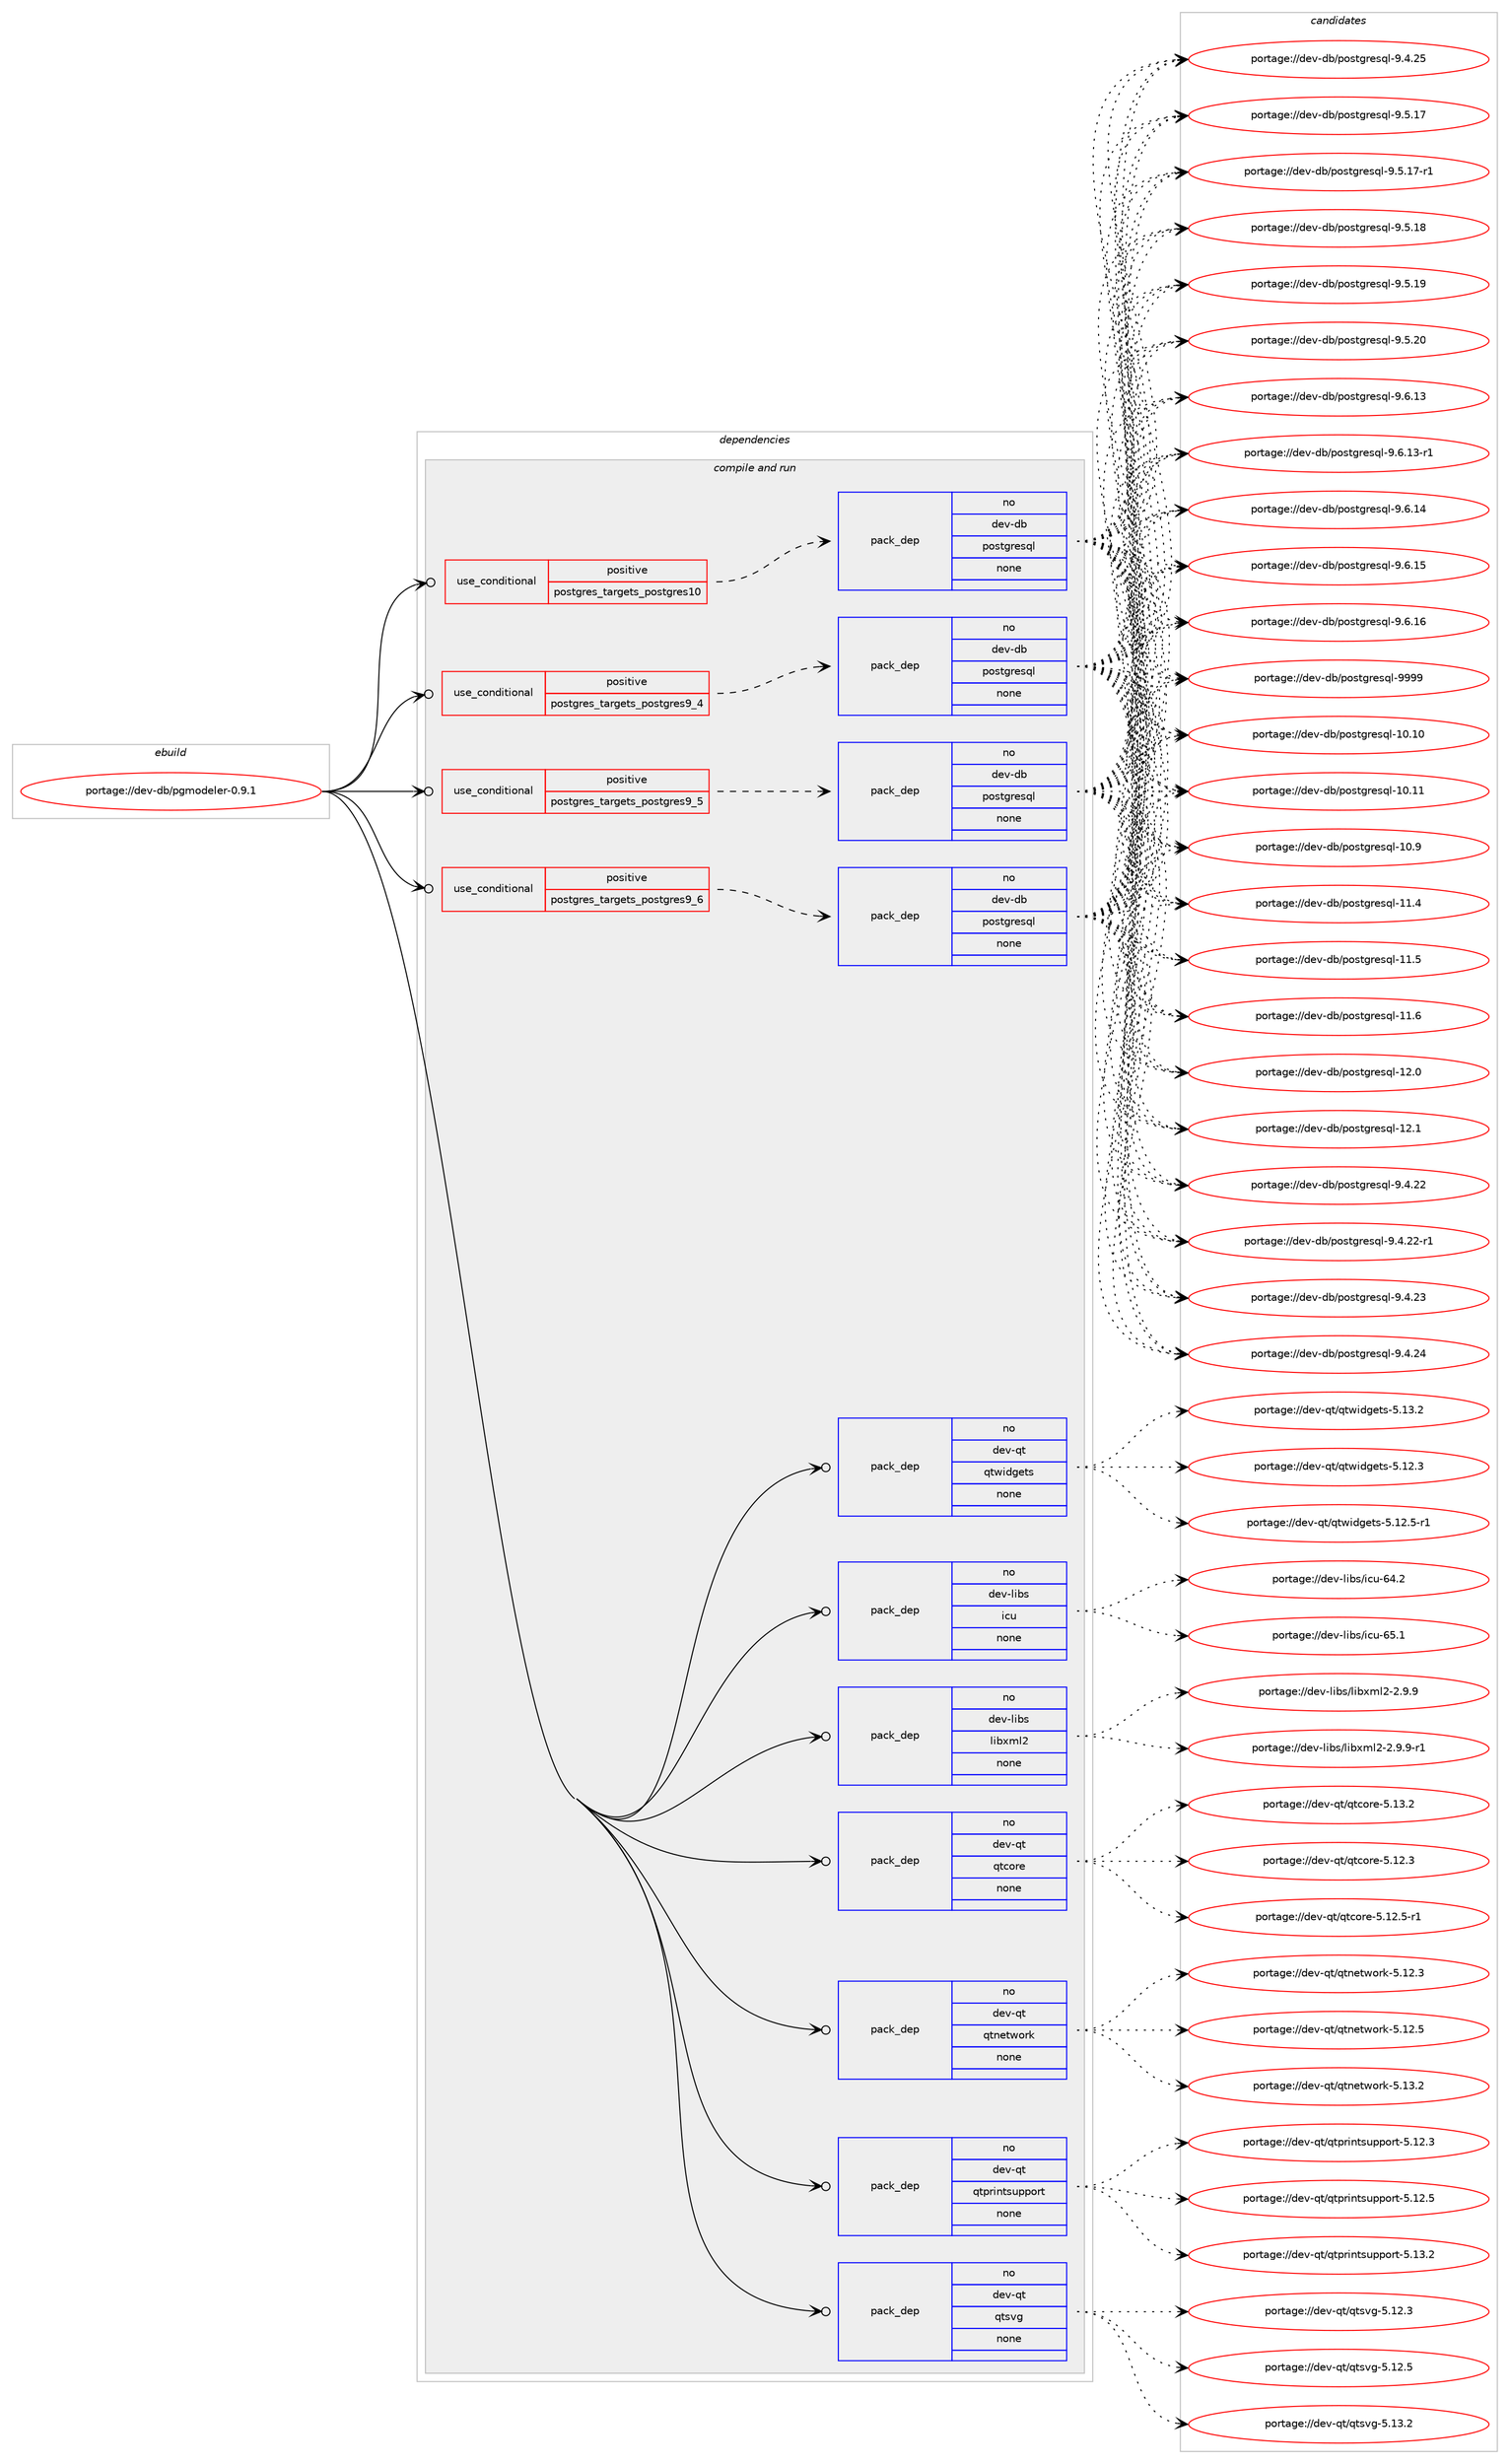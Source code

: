 digraph prolog {

# *************
# Graph options
# *************

newrank=true;
concentrate=true;
compound=true;
graph [rankdir=LR,fontname=Helvetica,fontsize=10,ranksep=1.5];#, ranksep=2.5, nodesep=0.2];
edge  [arrowhead=vee];
node  [fontname=Helvetica,fontsize=10];

# **********
# The ebuild
# **********

subgraph cluster_leftcol {
color=gray;
rank=same;
label=<<i>ebuild</i>>;
id [label="portage://dev-db/pgmodeler-0.9.1", color=red, width=4, href="../dev-db/pgmodeler-0.9.1.svg"];
}

# ****************
# The dependencies
# ****************

subgraph cluster_midcol {
color=gray;
label=<<i>dependencies</i>>;
subgraph cluster_compile {
fillcolor="#eeeeee";
style=filled;
label=<<i>compile</i>>;
}
subgraph cluster_compileandrun {
fillcolor="#eeeeee";
style=filled;
label=<<i>compile and run</i>>;
subgraph cond12760 {
dependency56561 [label=<<TABLE BORDER="0" CELLBORDER="1" CELLSPACING="0" CELLPADDING="4"><TR><TD ROWSPAN="3" CELLPADDING="10">use_conditional</TD></TR><TR><TD>positive</TD></TR><TR><TD>postgres_targets_postgres10</TD></TR></TABLE>>, shape=none, color=red];
subgraph pack42543 {
dependency56562 [label=<<TABLE BORDER="0" CELLBORDER="1" CELLSPACING="0" CELLPADDING="4" WIDTH="220"><TR><TD ROWSPAN="6" CELLPADDING="30">pack_dep</TD></TR><TR><TD WIDTH="110">no</TD></TR><TR><TD>dev-db</TD></TR><TR><TD>postgresql</TD></TR><TR><TD>none</TD></TR><TR><TD></TD></TR></TABLE>>, shape=none, color=blue];
}
dependency56561:e -> dependency56562:w [weight=20,style="dashed",arrowhead="vee"];
}
id:e -> dependency56561:w [weight=20,style="solid",arrowhead="odotvee"];
subgraph cond12761 {
dependency56563 [label=<<TABLE BORDER="0" CELLBORDER="1" CELLSPACING="0" CELLPADDING="4"><TR><TD ROWSPAN="3" CELLPADDING="10">use_conditional</TD></TR><TR><TD>positive</TD></TR><TR><TD>postgres_targets_postgres9_4</TD></TR></TABLE>>, shape=none, color=red];
subgraph pack42544 {
dependency56564 [label=<<TABLE BORDER="0" CELLBORDER="1" CELLSPACING="0" CELLPADDING="4" WIDTH="220"><TR><TD ROWSPAN="6" CELLPADDING="30">pack_dep</TD></TR><TR><TD WIDTH="110">no</TD></TR><TR><TD>dev-db</TD></TR><TR><TD>postgresql</TD></TR><TR><TD>none</TD></TR><TR><TD></TD></TR></TABLE>>, shape=none, color=blue];
}
dependency56563:e -> dependency56564:w [weight=20,style="dashed",arrowhead="vee"];
}
id:e -> dependency56563:w [weight=20,style="solid",arrowhead="odotvee"];
subgraph cond12762 {
dependency56565 [label=<<TABLE BORDER="0" CELLBORDER="1" CELLSPACING="0" CELLPADDING="4"><TR><TD ROWSPAN="3" CELLPADDING="10">use_conditional</TD></TR><TR><TD>positive</TD></TR><TR><TD>postgres_targets_postgres9_5</TD></TR></TABLE>>, shape=none, color=red];
subgraph pack42545 {
dependency56566 [label=<<TABLE BORDER="0" CELLBORDER="1" CELLSPACING="0" CELLPADDING="4" WIDTH="220"><TR><TD ROWSPAN="6" CELLPADDING="30">pack_dep</TD></TR><TR><TD WIDTH="110">no</TD></TR><TR><TD>dev-db</TD></TR><TR><TD>postgresql</TD></TR><TR><TD>none</TD></TR><TR><TD></TD></TR></TABLE>>, shape=none, color=blue];
}
dependency56565:e -> dependency56566:w [weight=20,style="dashed",arrowhead="vee"];
}
id:e -> dependency56565:w [weight=20,style="solid",arrowhead="odotvee"];
subgraph cond12763 {
dependency56567 [label=<<TABLE BORDER="0" CELLBORDER="1" CELLSPACING="0" CELLPADDING="4"><TR><TD ROWSPAN="3" CELLPADDING="10">use_conditional</TD></TR><TR><TD>positive</TD></TR><TR><TD>postgres_targets_postgres9_6</TD></TR></TABLE>>, shape=none, color=red];
subgraph pack42546 {
dependency56568 [label=<<TABLE BORDER="0" CELLBORDER="1" CELLSPACING="0" CELLPADDING="4" WIDTH="220"><TR><TD ROWSPAN="6" CELLPADDING="30">pack_dep</TD></TR><TR><TD WIDTH="110">no</TD></TR><TR><TD>dev-db</TD></TR><TR><TD>postgresql</TD></TR><TR><TD>none</TD></TR><TR><TD></TD></TR></TABLE>>, shape=none, color=blue];
}
dependency56567:e -> dependency56568:w [weight=20,style="dashed",arrowhead="vee"];
}
id:e -> dependency56567:w [weight=20,style="solid",arrowhead="odotvee"];
subgraph pack42547 {
dependency56569 [label=<<TABLE BORDER="0" CELLBORDER="1" CELLSPACING="0" CELLPADDING="4" WIDTH="220"><TR><TD ROWSPAN="6" CELLPADDING="30">pack_dep</TD></TR><TR><TD WIDTH="110">no</TD></TR><TR><TD>dev-libs</TD></TR><TR><TD>icu</TD></TR><TR><TD>none</TD></TR><TR><TD></TD></TR></TABLE>>, shape=none, color=blue];
}
id:e -> dependency56569:w [weight=20,style="solid",arrowhead="odotvee"];
subgraph pack42548 {
dependency56570 [label=<<TABLE BORDER="0" CELLBORDER="1" CELLSPACING="0" CELLPADDING="4" WIDTH="220"><TR><TD ROWSPAN="6" CELLPADDING="30">pack_dep</TD></TR><TR><TD WIDTH="110">no</TD></TR><TR><TD>dev-libs</TD></TR><TR><TD>libxml2</TD></TR><TR><TD>none</TD></TR><TR><TD></TD></TR></TABLE>>, shape=none, color=blue];
}
id:e -> dependency56570:w [weight=20,style="solid",arrowhead="odotvee"];
subgraph pack42549 {
dependency56571 [label=<<TABLE BORDER="0" CELLBORDER="1" CELLSPACING="0" CELLPADDING="4" WIDTH="220"><TR><TD ROWSPAN="6" CELLPADDING="30">pack_dep</TD></TR><TR><TD WIDTH="110">no</TD></TR><TR><TD>dev-qt</TD></TR><TR><TD>qtcore</TD></TR><TR><TD>none</TD></TR><TR><TD></TD></TR></TABLE>>, shape=none, color=blue];
}
id:e -> dependency56571:w [weight=20,style="solid",arrowhead="odotvee"];
subgraph pack42550 {
dependency56572 [label=<<TABLE BORDER="0" CELLBORDER="1" CELLSPACING="0" CELLPADDING="4" WIDTH="220"><TR><TD ROWSPAN="6" CELLPADDING="30">pack_dep</TD></TR><TR><TD WIDTH="110">no</TD></TR><TR><TD>dev-qt</TD></TR><TR><TD>qtnetwork</TD></TR><TR><TD>none</TD></TR><TR><TD></TD></TR></TABLE>>, shape=none, color=blue];
}
id:e -> dependency56572:w [weight=20,style="solid",arrowhead="odotvee"];
subgraph pack42551 {
dependency56573 [label=<<TABLE BORDER="0" CELLBORDER="1" CELLSPACING="0" CELLPADDING="4" WIDTH="220"><TR><TD ROWSPAN="6" CELLPADDING="30">pack_dep</TD></TR><TR><TD WIDTH="110">no</TD></TR><TR><TD>dev-qt</TD></TR><TR><TD>qtprintsupport</TD></TR><TR><TD>none</TD></TR><TR><TD></TD></TR></TABLE>>, shape=none, color=blue];
}
id:e -> dependency56573:w [weight=20,style="solid",arrowhead="odotvee"];
subgraph pack42552 {
dependency56574 [label=<<TABLE BORDER="0" CELLBORDER="1" CELLSPACING="0" CELLPADDING="4" WIDTH="220"><TR><TD ROWSPAN="6" CELLPADDING="30">pack_dep</TD></TR><TR><TD WIDTH="110">no</TD></TR><TR><TD>dev-qt</TD></TR><TR><TD>qtsvg</TD></TR><TR><TD>none</TD></TR><TR><TD></TD></TR></TABLE>>, shape=none, color=blue];
}
id:e -> dependency56574:w [weight=20,style="solid",arrowhead="odotvee"];
subgraph pack42553 {
dependency56575 [label=<<TABLE BORDER="0" CELLBORDER="1" CELLSPACING="0" CELLPADDING="4" WIDTH="220"><TR><TD ROWSPAN="6" CELLPADDING="30">pack_dep</TD></TR><TR><TD WIDTH="110">no</TD></TR><TR><TD>dev-qt</TD></TR><TR><TD>qtwidgets</TD></TR><TR><TD>none</TD></TR><TR><TD></TD></TR></TABLE>>, shape=none, color=blue];
}
id:e -> dependency56575:w [weight=20,style="solid",arrowhead="odotvee"];
}
subgraph cluster_run {
fillcolor="#eeeeee";
style=filled;
label=<<i>run</i>>;
}
}

# **************
# The candidates
# **************

subgraph cluster_choices {
rank=same;
color=gray;
label=<<i>candidates</i>>;

subgraph choice42543 {
color=black;
nodesep=1;
choiceportage100101118451009847112111115116103114101115113108454948464948 [label="portage://dev-db/postgresql-10.10", color=red, width=4,href="../dev-db/postgresql-10.10.svg"];
choiceportage100101118451009847112111115116103114101115113108454948464949 [label="portage://dev-db/postgresql-10.11", color=red, width=4,href="../dev-db/postgresql-10.11.svg"];
choiceportage1001011184510098471121111151161031141011151131084549484657 [label="portage://dev-db/postgresql-10.9", color=red, width=4,href="../dev-db/postgresql-10.9.svg"];
choiceportage1001011184510098471121111151161031141011151131084549494652 [label="portage://dev-db/postgresql-11.4", color=red, width=4,href="../dev-db/postgresql-11.4.svg"];
choiceportage1001011184510098471121111151161031141011151131084549494653 [label="portage://dev-db/postgresql-11.5", color=red, width=4,href="../dev-db/postgresql-11.5.svg"];
choiceportage1001011184510098471121111151161031141011151131084549494654 [label="portage://dev-db/postgresql-11.6", color=red, width=4,href="../dev-db/postgresql-11.6.svg"];
choiceportage1001011184510098471121111151161031141011151131084549504648 [label="portage://dev-db/postgresql-12.0", color=red, width=4,href="../dev-db/postgresql-12.0.svg"];
choiceportage1001011184510098471121111151161031141011151131084549504649 [label="portage://dev-db/postgresql-12.1", color=red, width=4,href="../dev-db/postgresql-12.1.svg"];
choiceportage10010111845100984711211111511610311410111511310845574652465050 [label="portage://dev-db/postgresql-9.4.22", color=red, width=4,href="../dev-db/postgresql-9.4.22.svg"];
choiceportage100101118451009847112111115116103114101115113108455746524650504511449 [label="portage://dev-db/postgresql-9.4.22-r1", color=red, width=4,href="../dev-db/postgresql-9.4.22-r1.svg"];
choiceportage10010111845100984711211111511610311410111511310845574652465051 [label="portage://dev-db/postgresql-9.4.23", color=red, width=4,href="../dev-db/postgresql-9.4.23.svg"];
choiceportage10010111845100984711211111511610311410111511310845574652465052 [label="portage://dev-db/postgresql-9.4.24", color=red, width=4,href="../dev-db/postgresql-9.4.24.svg"];
choiceportage10010111845100984711211111511610311410111511310845574652465053 [label="portage://dev-db/postgresql-9.4.25", color=red, width=4,href="../dev-db/postgresql-9.4.25.svg"];
choiceportage10010111845100984711211111511610311410111511310845574653464955 [label="portage://dev-db/postgresql-9.5.17", color=red, width=4,href="../dev-db/postgresql-9.5.17.svg"];
choiceportage100101118451009847112111115116103114101115113108455746534649554511449 [label="portage://dev-db/postgresql-9.5.17-r1", color=red, width=4,href="../dev-db/postgresql-9.5.17-r1.svg"];
choiceportage10010111845100984711211111511610311410111511310845574653464956 [label="portage://dev-db/postgresql-9.5.18", color=red, width=4,href="../dev-db/postgresql-9.5.18.svg"];
choiceportage10010111845100984711211111511610311410111511310845574653464957 [label="portage://dev-db/postgresql-9.5.19", color=red, width=4,href="../dev-db/postgresql-9.5.19.svg"];
choiceportage10010111845100984711211111511610311410111511310845574653465048 [label="portage://dev-db/postgresql-9.5.20", color=red, width=4,href="../dev-db/postgresql-9.5.20.svg"];
choiceportage10010111845100984711211111511610311410111511310845574654464951 [label="portage://dev-db/postgresql-9.6.13", color=red, width=4,href="../dev-db/postgresql-9.6.13.svg"];
choiceportage100101118451009847112111115116103114101115113108455746544649514511449 [label="portage://dev-db/postgresql-9.6.13-r1", color=red, width=4,href="../dev-db/postgresql-9.6.13-r1.svg"];
choiceportage10010111845100984711211111511610311410111511310845574654464952 [label="portage://dev-db/postgresql-9.6.14", color=red, width=4,href="../dev-db/postgresql-9.6.14.svg"];
choiceportage10010111845100984711211111511610311410111511310845574654464953 [label="portage://dev-db/postgresql-9.6.15", color=red, width=4,href="../dev-db/postgresql-9.6.15.svg"];
choiceportage10010111845100984711211111511610311410111511310845574654464954 [label="portage://dev-db/postgresql-9.6.16", color=red, width=4,href="../dev-db/postgresql-9.6.16.svg"];
choiceportage1001011184510098471121111151161031141011151131084557575757 [label="portage://dev-db/postgresql-9999", color=red, width=4,href="../dev-db/postgresql-9999.svg"];
dependency56562:e -> choiceportage100101118451009847112111115116103114101115113108454948464948:w [style=dotted,weight="100"];
dependency56562:e -> choiceportage100101118451009847112111115116103114101115113108454948464949:w [style=dotted,weight="100"];
dependency56562:e -> choiceportage1001011184510098471121111151161031141011151131084549484657:w [style=dotted,weight="100"];
dependency56562:e -> choiceportage1001011184510098471121111151161031141011151131084549494652:w [style=dotted,weight="100"];
dependency56562:e -> choiceportage1001011184510098471121111151161031141011151131084549494653:w [style=dotted,weight="100"];
dependency56562:e -> choiceportage1001011184510098471121111151161031141011151131084549494654:w [style=dotted,weight="100"];
dependency56562:e -> choiceportage1001011184510098471121111151161031141011151131084549504648:w [style=dotted,weight="100"];
dependency56562:e -> choiceportage1001011184510098471121111151161031141011151131084549504649:w [style=dotted,weight="100"];
dependency56562:e -> choiceportage10010111845100984711211111511610311410111511310845574652465050:w [style=dotted,weight="100"];
dependency56562:e -> choiceportage100101118451009847112111115116103114101115113108455746524650504511449:w [style=dotted,weight="100"];
dependency56562:e -> choiceportage10010111845100984711211111511610311410111511310845574652465051:w [style=dotted,weight="100"];
dependency56562:e -> choiceportage10010111845100984711211111511610311410111511310845574652465052:w [style=dotted,weight="100"];
dependency56562:e -> choiceportage10010111845100984711211111511610311410111511310845574652465053:w [style=dotted,weight="100"];
dependency56562:e -> choiceportage10010111845100984711211111511610311410111511310845574653464955:w [style=dotted,weight="100"];
dependency56562:e -> choiceportage100101118451009847112111115116103114101115113108455746534649554511449:w [style=dotted,weight="100"];
dependency56562:e -> choiceportage10010111845100984711211111511610311410111511310845574653464956:w [style=dotted,weight="100"];
dependency56562:e -> choiceportage10010111845100984711211111511610311410111511310845574653464957:w [style=dotted,weight="100"];
dependency56562:e -> choiceportage10010111845100984711211111511610311410111511310845574653465048:w [style=dotted,weight="100"];
dependency56562:e -> choiceportage10010111845100984711211111511610311410111511310845574654464951:w [style=dotted,weight="100"];
dependency56562:e -> choiceportage100101118451009847112111115116103114101115113108455746544649514511449:w [style=dotted,weight="100"];
dependency56562:e -> choiceportage10010111845100984711211111511610311410111511310845574654464952:w [style=dotted,weight="100"];
dependency56562:e -> choiceportage10010111845100984711211111511610311410111511310845574654464953:w [style=dotted,weight="100"];
dependency56562:e -> choiceportage10010111845100984711211111511610311410111511310845574654464954:w [style=dotted,weight="100"];
dependency56562:e -> choiceportage1001011184510098471121111151161031141011151131084557575757:w [style=dotted,weight="100"];
}
subgraph choice42544 {
color=black;
nodesep=1;
choiceportage100101118451009847112111115116103114101115113108454948464948 [label="portage://dev-db/postgresql-10.10", color=red, width=4,href="../dev-db/postgresql-10.10.svg"];
choiceportage100101118451009847112111115116103114101115113108454948464949 [label="portage://dev-db/postgresql-10.11", color=red, width=4,href="../dev-db/postgresql-10.11.svg"];
choiceportage1001011184510098471121111151161031141011151131084549484657 [label="portage://dev-db/postgresql-10.9", color=red, width=4,href="../dev-db/postgresql-10.9.svg"];
choiceportage1001011184510098471121111151161031141011151131084549494652 [label="portage://dev-db/postgresql-11.4", color=red, width=4,href="../dev-db/postgresql-11.4.svg"];
choiceportage1001011184510098471121111151161031141011151131084549494653 [label="portage://dev-db/postgresql-11.5", color=red, width=4,href="../dev-db/postgresql-11.5.svg"];
choiceportage1001011184510098471121111151161031141011151131084549494654 [label="portage://dev-db/postgresql-11.6", color=red, width=4,href="../dev-db/postgresql-11.6.svg"];
choiceportage1001011184510098471121111151161031141011151131084549504648 [label="portage://dev-db/postgresql-12.0", color=red, width=4,href="../dev-db/postgresql-12.0.svg"];
choiceportage1001011184510098471121111151161031141011151131084549504649 [label="portage://dev-db/postgresql-12.1", color=red, width=4,href="../dev-db/postgresql-12.1.svg"];
choiceportage10010111845100984711211111511610311410111511310845574652465050 [label="portage://dev-db/postgresql-9.4.22", color=red, width=4,href="../dev-db/postgresql-9.4.22.svg"];
choiceportage100101118451009847112111115116103114101115113108455746524650504511449 [label="portage://dev-db/postgresql-9.4.22-r1", color=red, width=4,href="../dev-db/postgresql-9.4.22-r1.svg"];
choiceportage10010111845100984711211111511610311410111511310845574652465051 [label="portage://dev-db/postgresql-9.4.23", color=red, width=4,href="../dev-db/postgresql-9.4.23.svg"];
choiceportage10010111845100984711211111511610311410111511310845574652465052 [label="portage://dev-db/postgresql-9.4.24", color=red, width=4,href="../dev-db/postgresql-9.4.24.svg"];
choiceportage10010111845100984711211111511610311410111511310845574652465053 [label="portage://dev-db/postgresql-9.4.25", color=red, width=4,href="../dev-db/postgresql-9.4.25.svg"];
choiceportage10010111845100984711211111511610311410111511310845574653464955 [label="portage://dev-db/postgresql-9.5.17", color=red, width=4,href="../dev-db/postgresql-9.5.17.svg"];
choiceportage100101118451009847112111115116103114101115113108455746534649554511449 [label="portage://dev-db/postgresql-9.5.17-r1", color=red, width=4,href="../dev-db/postgresql-9.5.17-r1.svg"];
choiceportage10010111845100984711211111511610311410111511310845574653464956 [label="portage://dev-db/postgresql-9.5.18", color=red, width=4,href="../dev-db/postgresql-9.5.18.svg"];
choiceportage10010111845100984711211111511610311410111511310845574653464957 [label="portage://dev-db/postgresql-9.5.19", color=red, width=4,href="../dev-db/postgresql-9.5.19.svg"];
choiceportage10010111845100984711211111511610311410111511310845574653465048 [label="portage://dev-db/postgresql-9.5.20", color=red, width=4,href="../dev-db/postgresql-9.5.20.svg"];
choiceportage10010111845100984711211111511610311410111511310845574654464951 [label="portage://dev-db/postgresql-9.6.13", color=red, width=4,href="../dev-db/postgresql-9.6.13.svg"];
choiceportage100101118451009847112111115116103114101115113108455746544649514511449 [label="portage://dev-db/postgresql-9.6.13-r1", color=red, width=4,href="../dev-db/postgresql-9.6.13-r1.svg"];
choiceportage10010111845100984711211111511610311410111511310845574654464952 [label="portage://dev-db/postgresql-9.6.14", color=red, width=4,href="../dev-db/postgresql-9.6.14.svg"];
choiceportage10010111845100984711211111511610311410111511310845574654464953 [label="portage://dev-db/postgresql-9.6.15", color=red, width=4,href="../dev-db/postgresql-9.6.15.svg"];
choiceportage10010111845100984711211111511610311410111511310845574654464954 [label="portage://dev-db/postgresql-9.6.16", color=red, width=4,href="../dev-db/postgresql-9.6.16.svg"];
choiceportage1001011184510098471121111151161031141011151131084557575757 [label="portage://dev-db/postgresql-9999", color=red, width=4,href="../dev-db/postgresql-9999.svg"];
dependency56564:e -> choiceportage100101118451009847112111115116103114101115113108454948464948:w [style=dotted,weight="100"];
dependency56564:e -> choiceportage100101118451009847112111115116103114101115113108454948464949:w [style=dotted,weight="100"];
dependency56564:e -> choiceportage1001011184510098471121111151161031141011151131084549484657:w [style=dotted,weight="100"];
dependency56564:e -> choiceportage1001011184510098471121111151161031141011151131084549494652:w [style=dotted,weight="100"];
dependency56564:e -> choiceportage1001011184510098471121111151161031141011151131084549494653:w [style=dotted,weight="100"];
dependency56564:e -> choiceportage1001011184510098471121111151161031141011151131084549494654:w [style=dotted,weight="100"];
dependency56564:e -> choiceportage1001011184510098471121111151161031141011151131084549504648:w [style=dotted,weight="100"];
dependency56564:e -> choiceportage1001011184510098471121111151161031141011151131084549504649:w [style=dotted,weight="100"];
dependency56564:e -> choiceportage10010111845100984711211111511610311410111511310845574652465050:w [style=dotted,weight="100"];
dependency56564:e -> choiceportage100101118451009847112111115116103114101115113108455746524650504511449:w [style=dotted,weight="100"];
dependency56564:e -> choiceportage10010111845100984711211111511610311410111511310845574652465051:w [style=dotted,weight="100"];
dependency56564:e -> choiceportage10010111845100984711211111511610311410111511310845574652465052:w [style=dotted,weight="100"];
dependency56564:e -> choiceportage10010111845100984711211111511610311410111511310845574652465053:w [style=dotted,weight="100"];
dependency56564:e -> choiceportage10010111845100984711211111511610311410111511310845574653464955:w [style=dotted,weight="100"];
dependency56564:e -> choiceportage100101118451009847112111115116103114101115113108455746534649554511449:w [style=dotted,weight="100"];
dependency56564:e -> choiceportage10010111845100984711211111511610311410111511310845574653464956:w [style=dotted,weight="100"];
dependency56564:e -> choiceportage10010111845100984711211111511610311410111511310845574653464957:w [style=dotted,weight="100"];
dependency56564:e -> choiceportage10010111845100984711211111511610311410111511310845574653465048:w [style=dotted,weight="100"];
dependency56564:e -> choiceportage10010111845100984711211111511610311410111511310845574654464951:w [style=dotted,weight="100"];
dependency56564:e -> choiceportage100101118451009847112111115116103114101115113108455746544649514511449:w [style=dotted,weight="100"];
dependency56564:e -> choiceportage10010111845100984711211111511610311410111511310845574654464952:w [style=dotted,weight="100"];
dependency56564:e -> choiceportage10010111845100984711211111511610311410111511310845574654464953:w [style=dotted,weight="100"];
dependency56564:e -> choiceportage10010111845100984711211111511610311410111511310845574654464954:w [style=dotted,weight="100"];
dependency56564:e -> choiceportage1001011184510098471121111151161031141011151131084557575757:w [style=dotted,weight="100"];
}
subgraph choice42545 {
color=black;
nodesep=1;
choiceportage100101118451009847112111115116103114101115113108454948464948 [label="portage://dev-db/postgresql-10.10", color=red, width=4,href="../dev-db/postgresql-10.10.svg"];
choiceportage100101118451009847112111115116103114101115113108454948464949 [label="portage://dev-db/postgresql-10.11", color=red, width=4,href="../dev-db/postgresql-10.11.svg"];
choiceportage1001011184510098471121111151161031141011151131084549484657 [label="portage://dev-db/postgresql-10.9", color=red, width=4,href="../dev-db/postgresql-10.9.svg"];
choiceportage1001011184510098471121111151161031141011151131084549494652 [label="portage://dev-db/postgresql-11.4", color=red, width=4,href="../dev-db/postgresql-11.4.svg"];
choiceportage1001011184510098471121111151161031141011151131084549494653 [label="portage://dev-db/postgresql-11.5", color=red, width=4,href="../dev-db/postgresql-11.5.svg"];
choiceportage1001011184510098471121111151161031141011151131084549494654 [label="portage://dev-db/postgresql-11.6", color=red, width=4,href="../dev-db/postgresql-11.6.svg"];
choiceportage1001011184510098471121111151161031141011151131084549504648 [label="portage://dev-db/postgresql-12.0", color=red, width=4,href="../dev-db/postgresql-12.0.svg"];
choiceportage1001011184510098471121111151161031141011151131084549504649 [label="portage://dev-db/postgresql-12.1", color=red, width=4,href="../dev-db/postgresql-12.1.svg"];
choiceportage10010111845100984711211111511610311410111511310845574652465050 [label="portage://dev-db/postgresql-9.4.22", color=red, width=4,href="../dev-db/postgresql-9.4.22.svg"];
choiceportage100101118451009847112111115116103114101115113108455746524650504511449 [label="portage://dev-db/postgresql-9.4.22-r1", color=red, width=4,href="../dev-db/postgresql-9.4.22-r1.svg"];
choiceportage10010111845100984711211111511610311410111511310845574652465051 [label="portage://dev-db/postgresql-9.4.23", color=red, width=4,href="../dev-db/postgresql-9.4.23.svg"];
choiceportage10010111845100984711211111511610311410111511310845574652465052 [label="portage://dev-db/postgresql-9.4.24", color=red, width=4,href="../dev-db/postgresql-9.4.24.svg"];
choiceportage10010111845100984711211111511610311410111511310845574652465053 [label="portage://dev-db/postgresql-9.4.25", color=red, width=4,href="../dev-db/postgresql-9.4.25.svg"];
choiceportage10010111845100984711211111511610311410111511310845574653464955 [label="portage://dev-db/postgresql-9.5.17", color=red, width=4,href="../dev-db/postgresql-9.5.17.svg"];
choiceportage100101118451009847112111115116103114101115113108455746534649554511449 [label="portage://dev-db/postgresql-9.5.17-r1", color=red, width=4,href="../dev-db/postgresql-9.5.17-r1.svg"];
choiceportage10010111845100984711211111511610311410111511310845574653464956 [label="portage://dev-db/postgresql-9.5.18", color=red, width=4,href="../dev-db/postgresql-9.5.18.svg"];
choiceportage10010111845100984711211111511610311410111511310845574653464957 [label="portage://dev-db/postgresql-9.5.19", color=red, width=4,href="../dev-db/postgresql-9.5.19.svg"];
choiceportage10010111845100984711211111511610311410111511310845574653465048 [label="portage://dev-db/postgresql-9.5.20", color=red, width=4,href="../dev-db/postgresql-9.5.20.svg"];
choiceportage10010111845100984711211111511610311410111511310845574654464951 [label="portage://dev-db/postgresql-9.6.13", color=red, width=4,href="../dev-db/postgresql-9.6.13.svg"];
choiceportage100101118451009847112111115116103114101115113108455746544649514511449 [label="portage://dev-db/postgresql-9.6.13-r1", color=red, width=4,href="../dev-db/postgresql-9.6.13-r1.svg"];
choiceportage10010111845100984711211111511610311410111511310845574654464952 [label="portage://dev-db/postgresql-9.6.14", color=red, width=4,href="../dev-db/postgresql-9.6.14.svg"];
choiceportage10010111845100984711211111511610311410111511310845574654464953 [label="portage://dev-db/postgresql-9.6.15", color=red, width=4,href="../dev-db/postgresql-9.6.15.svg"];
choiceportage10010111845100984711211111511610311410111511310845574654464954 [label="portage://dev-db/postgresql-9.6.16", color=red, width=4,href="../dev-db/postgresql-9.6.16.svg"];
choiceportage1001011184510098471121111151161031141011151131084557575757 [label="portage://dev-db/postgresql-9999", color=red, width=4,href="../dev-db/postgresql-9999.svg"];
dependency56566:e -> choiceportage100101118451009847112111115116103114101115113108454948464948:w [style=dotted,weight="100"];
dependency56566:e -> choiceportage100101118451009847112111115116103114101115113108454948464949:w [style=dotted,weight="100"];
dependency56566:e -> choiceportage1001011184510098471121111151161031141011151131084549484657:w [style=dotted,weight="100"];
dependency56566:e -> choiceportage1001011184510098471121111151161031141011151131084549494652:w [style=dotted,weight="100"];
dependency56566:e -> choiceportage1001011184510098471121111151161031141011151131084549494653:w [style=dotted,weight="100"];
dependency56566:e -> choiceportage1001011184510098471121111151161031141011151131084549494654:w [style=dotted,weight="100"];
dependency56566:e -> choiceportage1001011184510098471121111151161031141011151131084549504648:w [style=dotted,weight="100"];
dependency56566:e -> choiceportage1001011184510098471121111151161031141011151131084549504649:w [style=dotted,weight="100"];
dependency56566:e -> choiceportage10010111845100984711211111511610311410111511310845574652465050:w [style=dotted,weight="100"];
dependency56566:e -> choiceportage100101118451009847112111115116103114101115113108455746524650504511449:w [style=dotted,weight="100"];
dependency56566:e -> choiceportage10010111845100984711211111511610311410111511310845574652465051:w [style=dotted,weight="100"];
dependency56566:e -> choiceportage10010111845100984711211111511610311410111511310845574652465052:w [style=dotted,weight="100"];
dependency56566:e -> choiceportage10010111845100984711211111511610311410111511310845574652465053:w [style=dotted,weight="100"];
dependency56566:e -> choiceportage10010111845100984711211111511610311410111511310845574653464955:w [style=dotted,weight="100"];
dependency56566:e -> choiceportage100101118451009847112111115116103114101115113108455746534649554511449:w [style=dotted,weight="100"];
dependency56566:e -> choiceportage10010111845100984711211111511610311410111511310845574653464956:w [style=dotted,weight="100"];
dependency56566:e -> choiceportage10010111845100984711211111511610311410111511310845574653464957:w [style=dotted,weight="100"];
dependency56566:e -> choiceportage10010111845100984711211111511610311410111511310845574653465048:w [style=dotted,weight="100"];
dependency56566:e -> choiceportage10010111845100984711211111511610311410111511310845574654464951:w [style=dotted,weight="100"];
dependency56566:e -> choiceportage100101118451009847112111115116103114101115113108455746544649514511449:w [style=dotted,weight="100"];
dependency56566:e -> choiceportage10010111845100984711211111511610311410111511310845574654464952:w [style=dotted,weight="100"];
dependency56566:e -> choiceportage10010111845100984711211111511610311410111511310845574654464953:w [style=dotted,weight="100"];
dependency56566:e -> choiceportage10010111845100984711211111511610311410111511310845574654464954:w [style=dotted,weight="100"];
dependency56566:e -> choiceportage1001011184510098471121111151161031141011151131084557575757:w [style=dotted,weight="100"];
}
subgraph choice42546 {
color=black;
nodesep=1;
choiceportage100101118451009847112111115116103114101115113108454948464948 [label="portage://dev-db/postgresql-10.10", color=red, width=4,href="../dev-db/postgresql-10.10.svg"];
choiceportage100101118451009847112111115116103114101115113108454948464949 [label="portage://dev-db/postgresql-10.11", color=red, width=4,href="../dev-db/postgresql-10.11.svg"];
choiceportage1001011184510098471121111151161031141011151131084549484657 [label="portage://dev-db/postgresql-10.9", color=red, width=4,href="../dev-db/postgresql-10.9.svg"];
choiceportage1001011184510098471121111151161031141011151131084549494652 [label="portage://dev-db/postgresql-11.4", color=red, width=4,href="../dev-db/postgresql-11.4.svg"];
choiceportage1001011184510098471121111151161031141011151131084549494653 [label="portage://dev-db/postgresql-11.5", color=red, width=4,href="../dev-db/postgresql-11.5.svg"];
choiceportage1001011184510098471121111151161031141011151131084549494654 [label="portage://dev-db/postgresql-11.6", color=red, width=4,href="../dev-db/postgresql-11.6.svg"];
choiceportage1001011184510098471121111151161031141011151131084549504648 [label="portage://dev-db/postgresql-12.0", color=red, width=4,href="../dev-db/postgresql-12.0.svg"];
choiceportage1001011184510098471121111151161031141011151131084549504649 [label="portage://dev-db/postgresql-12.1", color=red, width=4,href="../dev-db/postgresql-12.1.svg"];
choiceportage10010111845100984711211111511610311410111511310845574652465050 [label="portage://dev-db/postgresql-9.4.22", color=red, width=4,href="../dev-db/postgresql-9.4.22.svg"];
choiceportage100101118451009847112111115116103114101115113108455746524650504511449 [label="portage://dev-db/postgresql-9.4.22-r1", color=red, width=4,href="../dev-db/postgresql-9.4.22-r1.svg"];
choiceportage10010111845100984711211111511610311410111511310845574652465051 [label="portage://dev-db/postgresql-9.4.23", color=red, width=4,href="../dev-db/postgresql-9.4.23.svg"];
choiceportage10010111845100984711211111511610311410111511310845574652465052 [label="portage://dev-db/postgresql-9.4.24", color=red, width=4,href="../dev-db/postgresql-9.4.24.svg"];
choiceportage10010111845100984711211111511610311410111511310845574652465053 [label="portage://dev-db/postgresql-9.4.25", color=red, width=4,href="../dev-db/postgresql-9.4.25.svg"];
choiceportage10010111845100984711211111511610311410111511310845574653464955 [label="portage://dev-db/postgresql-9.5.17", color=red, width=4,href="../dev-db/postgresql-9.5.17.svg"];
choiceportage100101118451009847112111115116103114101115113108455746534649554511449 [label="portage://dev-db/postgresql-9.5.17-r1", color=red, width=4,href="../dev-db/postgresql-9.5.17-r1.svg"];
choiceportage10010111845100984711211111511610311410111511310845574653464956 [label="portage://dev-db/postgresql-9.5.18", color=red, width=4,href="../dev-db/postgresql-9.5.18.svg"];
choiceportage10010111845100984711211111511610311410111511310845574653464957 [label="portage://dev-db/postgresql-9.5.19", color=red, width=4,href="../dev-db/postgresql-9.5.19.svg"];
choiceportage10010111845100984711211111511610311410111511310845574653465048 [label="portage://dev-db/postgresql-9.5.20", color=red, width=4,href="../dev-db/postgresql-9.5.20.svg"];
choiceportage10010111845100984711211111511610311410111511310845574654464951 [label="portage://dev-db/postgresql-9.6.13", color=red, width=4,href="../dev-db/postgresql-9.6.13.svg"];
choiceportage100101118451009847112111115116103114101115113108455746544649514511449 [label="portage://dev-db/postgresql-9.6.13-r1", color=red, width=4,href="../dev-db/postgresql-9.6.13-r1.svg"];
choiceportage10010111845100984711211111511610311410111511310845574654464952 [label="portage://dev-db/postgresql-9.6.14", color=red, width=4,href="../dev-db/postgresql-9.6.14.svg"];
choiceportage10010111845100984711211111511610311410111511310845574654464953 [label="portage://dev-db/postgresql-9.6.15", color=red, width=4,href="../dev-db/postgresql-9.6.15.svg"];
choiceportage10010111845100984711211111511610311410111511310845574654464954 [label="portage://dev-db/postgresql-9.6.16", color=red, width=4,href="../dev-db/postgresql-9.6.16.svg"];
choiceportage1001011184510098471121111151161031141011151131084557575757 [label="portage://dev-db/postgresql-9999", color=red, width=4,href="../dev-db/postgresql-9999.svg"];
dependency56568:e -> choiceportage100101118451009847112111115116103114101115113108454948464948:w [style=dotted,weight="100"];
dependency56568:e -> choiceportage100101118451009847112111115116103114101115113108454948464949:w [style=dotted,weight="100"];
dependency56568:e -> choiceportage1001011184510098471121111151161031141011151131084549484657:w [style=dotted,weight="100"];
dependency56568:e -> choiceportage1001011184510098471121111151161031141011151131084549494652:w [style=dotted,weight="100"];
dependency56568:e -> choiceportage1001011184510098471121111151161031141011151131084549494653:w [style=dotted,weight="100"];
dependency56568:e -> choiceportage1001011184510098471121111151161031141011151131084549494654:w [style=dotted,weight="100"];
dependency56568:e -> choiceportage1001011184510098471121111151161031141011151131084549504648:w [style=dotted,weight="100"];
dependency56568:e -> choiceportage1001011184510098471121111151161031141011151131084549504649:w [style=dotted,weight="100"];
dependency56568:e -> choiceportage10010111845100984711211111511610311410111511310845574652465050:w [style=dotted,weight="100"];
dependency56568:e -> choiceportage100101118451009847112111115116103114101115113108455746524650504511449:w [style=dotted,weight="100"];
dependency56568:e -> choiceportage10010111845100984711211111511610311410111511310845574652465051:w [style=dotted,weight="100"];
dependency56568:e -> choiceportage10010111845100984711211111511610311410111511310845574652465052:w [style=dotted,weight="100"];
dependency56568:e -> choiceportage10010111845100984711211111511610311410111511310845574652465053:w [style=dotted,weight="100"];
dependency56568:e -> choiceportage10010111845100984711211111511610311410111511310845574653464955:w [style=dotted,weight="100"];
dependency56568:e -> choiceportage100101118451009847112111115116103114101115113108455746534649554511449:w [style=dotted,weight="100"];
dependency56568:e -> choiceportage10010111845100984711211111511610311410111511310845574653464956:w [style=dotted,weight="100"];
dependency56568:e -> choiceportage10010111845100984711211111511610311410111511310845574653464957:w [style=dotted,weight="100"];
dependency56568:e -> choiceportage10010111845100984711211111511610311410111511310845574653465048:w [style=dotted,weight="100"];
dependency56568:e -> choiceportage10010111845100984711211111511610311410111511310845574654464951:w [style=dotted,weight="100"];
dependency56568:e -> choiceportage100101118451009847112111115116103114101115113108455746544649514511449:w [style=dotted,weight="100"];
dependency56568:e -> choiceportage10010111845100984711211111511610311410111511310845574654464952:w [style=dotted,weight="100"];
dependency56568:e -> choiceportage10010111845100984711211111511610311410111511310845574654464953:w [style=dotted,weight="100"];
dependency56568:e -> choiceportage10010111845100984711211111511610311410111511310845574654464954:w [style=dotted,weight="100"];
dependency56568:e -> choiceportage1001011184510098471121111151161031141011151131084557575757:w [style=dotted,weight="100"];
}
subgraph choice42547 {
color=black;
nodesep=1;
choiceportage100101118451081059811547105991174554524650 [label="portage://dev-libs/icu-64.2", color=red, width=4,href="../dev-libs/icu-64.2.svg"];
choiceportage100101118451081059811547105991174554534649 [label="portage://dev-libs/icu-65.1", color=red, width=4,href="../dev-libs/icu-65.1.svg"];
dependency56569:e -> choiceportage100101118451081059811547105991174554524650:w [style=dotted,weight="100"];
dependency56569:e -> choiceportage100101118451081059811547105991174554534649:w [style=dotted,weight="100"];
}
subgraph choice42548 {
color=black;
nodesep=1;
choiceportage1001011184510810598115471081059812010910850455046574657 [label="portage://dev-libs/libxml2-2.9.9", color=red, width=4,href="../dev-libs/libxml2-2.9.9.svg"];
choiceportage10010111845108105981154710810598120109108504550465746574511449 [label="portage://dev-libs/libxml2-2.9.9-r1", color=red, width=4,href="../dev-libs/libxml2-2.9.9-r1.svg"];
dependency56570:e -> choiceportage1001011184510810598115471081059812010910850455046574657:w [style=dotted,weight="100"];
dependency56570:e -> choiceportage10010111845108105981154710810598120109108504550465746574511449:w [style=dotted,weight="100"];
}
subgraph choice42549 {
color=black;
nodesep=1;
choiceportage10010111845113116471131169911111410145534649504651 [label="portage://dev-qt/qtcore-5.12.3", color=red, width=4,href="../dev-qt/qtcore-5.12.3.svg"];
choiceportage100101118451131164711311699111114101455346495046534511449 [label="portage://dev-qt/qtcore-5.12.5-r1", color=red, width=4,href="../dev-qt/qtcore-5.12.5-r1.svg"];
choiceportage10010111845113116471131169911111410145534649514650 [label="portage://dev-qt/qtcore-5.13.2", color=red, width=4,href="../dev-qt/qtcore-5.13.2.svg"];
dependency56571:e -> choiceportage10010111845113116471131169911111410145534649504651:w [style=dotted,weight="100"];
dependency56571:e -> choiceportage100101118451131164711311699111114101455346495046534511449:w [style=dotted,weight="100"];
dependency56571:e -> choiceportage10010111845113116471131169911111410145534649514650:w [style=dotted,weight="100"];
}
subgraph choice42550 {
color=black;
nodesep=1;
choiceportage100101118451131164711311611010111611911111410745534649504651 [label="portage://dev-qt/qtnetwork-5.12.3", color=red, width=4,href="../dev-qt/qtnetwork-5.12.3.svg"];
choiceportage100101118451131164711311611010111611911111410745534649504653 [label="portage://dev-qt/qtnetwork-5.12.5", color=red, width=4,href="../dev-qt/qtnetwork-5.12.5.svg"];
choiceportage100101118451131164711311611010111611911111410745534649514650 [label="portage://dev-qt/qtnetwork-5.13.2", color=red, width=4,href="../dev-qt/qtnetwork-5.13.2.svg"];
dependency56572:e -> choiceportage100101118451131164711311611010111611911111410745534649504651:w [style=dotted,weight="100"];
dependency56572:e -> choiceportage100101118451131164711311611010111611911111410745534649504653:w [style=dotted,weight="100"];
dependency56572:e -> choiceportage100101118451131164711311611010111611911111410745534649514650:w [style=dotted,weight="100"];
}
subgraph choice42551 {
color=black;
nodesep=1;
choiceportage100101118451131164711311611211410511011611511711211211111411645534649504651 [label="portage://dev-qt/qtprintsupport-5.12.3", color=red, width=4,href="../dev-qt/qtprintsupport-5.12.3.svg"];
choiceportage100101118451131164711311611211410511011611511711211211111411645534649504653 [label="portage://dev-qt/qtprintsupport-5.12.5", color=red, width=4,href="../dev-qt/qtprintsupport-5.12.5.svg"];
choiceportage100101118451131164711311611211410511011611511711211211111411645534649514650 [label="portage://dev-qt/qtprintsupport-5.13.2", color=red, width=4,href="../dev-qt/qtprintsupport-5.13.2.svg"];
dependency56573:e -> choiceportage100101118451131164711311611211410511011611511711211211111411645534649504651:w [style=dotted,weight="100"];
dependency56573:e -> choiceportage100101118451131164711311611211410511011611511711211211111411645534649504653:w [style=dotted,weight="100"];
dependency56573:e -> choiceportage100101118451131164711311611211410511011611511711211211111411645534649514650:w [style=dotted,weight="100"];
}
subgraph choice42552 {
color=black;
nodesep=1;
choiceportage100101118451131164711311611511810345534649504651 [label="portage://dev-qt/qtsvg-5.12.3", color=red, width=4,href="../dev-qt/qtsvg-5.12.3.svg"];
choiceportage100101118451131164711311611511810345534649504653 [label="portage://dev-qt/qtsvg-5.12.5", color=red, width=4,href="../dev-qt/qtsvg-5.12.5.svg"];
choiceportage100101118451131164711311611511810345534649514650 [label="portage://dev-qt/qtsvg-5.13.2", color=red, width=4,href="../dev-qt/qtsvg-5.13.2.svg"];
dependency56574:e -> choiceportage100101118451131164711311611511810345534649504651:w [style=dotted,weight="100"];
dependency56574:e -> choiceportage100101118451131164711311611511810345534649504653:w [style=dotted,weight="100"];
dependency56574:e -> choiceportage100101118451131164711311611511810345534649514650:w [style=dotted,weight="100"];
}
subgraph choice42553 {
color=black;
nodesep=1;
choiceportage100101118451131164711311611910510010310111611545534649504651 [label="portage://dev-qt/qtwidgets-5.12.3", color=red, width=4,href="../dev-qt/qtwidgets-5.12.3.svg"];
choiceportage1001011184511311647113116119105100103101116115455346495046534511449 [label="portage://dev-qt/qtwidgets-5.12.5-r1", color=red, width=4,href="../dev-qt/qtwidgets-5.12.5-r1.svg"];
choiceportage100101118451131164711311611910510010310111611545534649514650 [label="portage://dev-qt/qtwidgets-5.13.2", color=red, width=4,href="../dev-qt/qtwidgets-5.13.2.svg"];
dependency56575:e -> choiceportage100101118451131164711311611910510010310111611545534649504651:w [style=dotted,weight="100"];
dependency56575:e -> choiceportage1001011184511311647113116119105100103101116115455346495046534511449:w [style=dotted,weight="100"];
dependency56575:e -> choiceportage100101118451131164711311611910510010310111611545534649514650:w [style=dotted,weight="100"];
}
}

}
